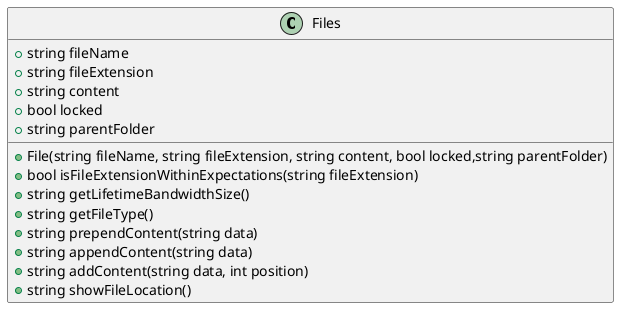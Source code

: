 @startuml Files
class Files {
    + string fileName
    + string fileExtension
    + string content
    + bool locked
    + string parentFolder
    + File(string fileName, string fileExtension, string content, bool locked,string parentFolder)
    +  bool isFileExtensionWithinExpectations(string fileExtension)
    + string getLifetimeBandwidthSize()
    + string getFileType()
    + string prependContent(string data)
    + string appendContent(string data)
    + string addContent(string data, int position)
    + string showFileLocation()
}
@enduml